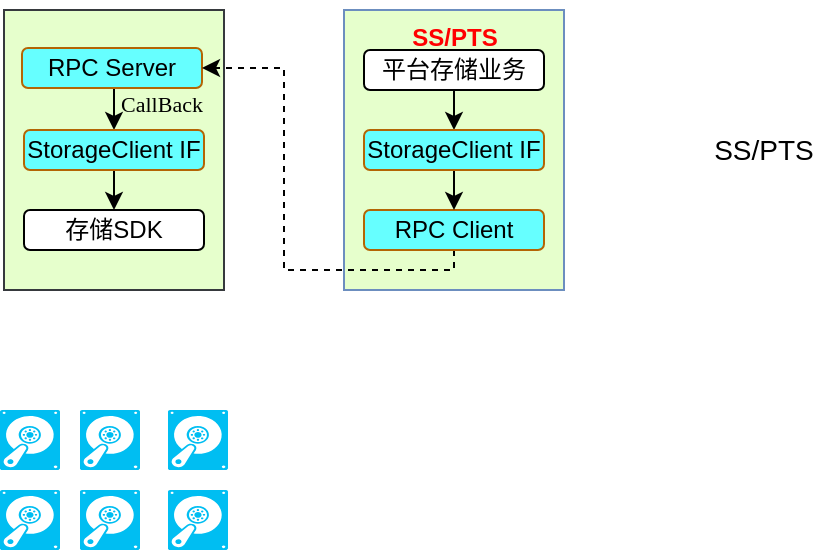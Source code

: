 <mxfile version="17.4.6" type="github">
  <diagram id="prtHgNgQTEPvFCAcTncT" name="Page-1">
    <mxGraphModel dx="708" dy="443" grid="1" gridSize="10" guides="1" tooltips="1" connect="1" arrows="1" fold="1" page="1" pageScale="1" pageWidth="827" pageHeight="1169" math="0" shadow="0">
      <root>
        <mxCell id="0" />
        <mxCell id="1" parent="0" />
        <mxCell id="SNM08cP9sdIAI4u04yiS-52" value="" style="rounded=0;whiteSpace=wrap;html=1;fillColor=#E6FFCC;strokeColor=#6c8ebf;gradientColor=none;" vertex="1" parent="1">
          <mxGeometry x="520" y="180" width="110" height="140" as="geometry" />
        </mxCell>
        <mxCell id="SNM08cP9sdIAI4u04yiS-18" value="" style="rounded=0;whiteSpace=wrap;html=1;fillColor=#E6FFCC;strokeColor=#36393d;gradientColor=none;" vertex="1" parent="1">
          <mxGeometry x="350" y="180" width="110" height="140" as="geometry" />
        </mxCell>
        <mxCell id="SNM08cP9sdIAI4u04yiS-2" value="存储SDK" style="rounded=1;whiteSpace=wrap;html=1;" vertex="1" parent="1">
          <mxGeometry x="360" y="280" width="90" height="20" as="geometry" />
        </mxCell>
        <mxCell id="SNM08cP9sdIAI4u04yiS-34" style="edgeStyle=orthogonalEdgeStyle;rounded=0;orthogonalLoop=1;jettySize=auto;html=1;exitX=0.5;exitY=1;exitDx=0;exitDy=0;entryX=0.5;entryY=0;entryDx=0;entryDy=0;fontSize=11;" edge="1" parent="1" source="SNM08cP9sdIAI4u04yiS-3" target="SNM08cP9sdIAI4u04yiS-30">
          <mxGeometry relative="1" as="geometry" />
        </mxCell>
        <mxCell id="SNM08cP9sdIAI4u04yiS-3" value="RPC Server" style="rounded=1;whiteSpace=wrap;html=1;fillColor=#66FFFF;strokeColor=#b46504;" vertex="1" parent="1">
          <mxGeometry x="359" y="199" width="90" height="20" as="geometry" />
        </mxCell>
        <mxCell id="SNM08cP9sdIAI4u04yiS-38" style="edgeStyle=orthogonalEdgeStyle;rounded=0;orthogonalLoop=1;jettySize=auto;html=1;exitX=0.5;exitY=1;exitDx=0;exitDy=0;entryX=1;entryY=0.5;entryDx=0;entryDy=0;fontSize=11;dashed=1;" edge="1" parent="1" source="SNM08cP9sdIAI4u04yiS-4" target="SNM08cP9sdIAI4u04yiS-3">
          <mxGeometry relative="1" as="geometry">
            <Array as="points">
              <mxPoint x="575" y="310" />
              <mxPoint x="490" y="310" />
              <mxPoint x="490" y="209" />
            </Array>
          </mxGeometry>
        </mxCell>
        <mxCell id="SNM08cP9sdIAI4u04yiS-4" value="RPC Client" style="rounded=1;whiteSpace=wrap;html=1;fillColor=#66FFFF;strokeColor=#b46504;" vertex="1" parent="1">
          <mxGeometry x="530" y="280" width="90" height="20" as="geometry" />
        </mxCell>
        <mxCell id="SNM08cP9sdIAI4u04yiS-16" style="edgeStyle=orthogonalEdgeStyle;rounded=0;orthogonalLoop=1;jettySize=auto;html=1;exitX=0.5;exitY=1;exitDx=0;exitDy=0;entryX=0.5;entryY=0;entryDx=0;entryDy=0;fontSize=11;" edge="1" parent="1" source="SNM08cP9sdIAI4u04yiS-10" target="SNM08cP9sdIAI4u04yiS-15">
          <mxGeometry relative="1" as="geometry" />
        </mxCell>
        <mxCell id="SNM08cP9sdIAI4u04yiS-10" value="平台存储业务" style="rounded=1;whiteSpace=wrap;html=1;" vertex="1" parent="1">
          <mxGeometry x="530" y="200" width="90" height="20" as="geometry" />
        </mxCell>
        <mxCell id="SNM08cP9sdIAI4u04yiS-35" style="edgeStyle=orthogonalEdgeStyle;rounded=0;orthogonalLoop=1;jettySize=auto;html=1;exitX=0.5;exitY=1;exitDx=0;exitDy=0;entryX=0.5;entryY=0;entryDx=0;entryDy=0;fontSize=11;" edge="1" parent="1" source="SNM08cP9sdIAI4u04yiS-15" target="SNM08cP9sdIAI4u04yiS-4">
          <mxGeometry relative="1" as="geometry" />
        </mxCell>
        <mxCell id="SNM08cP9sdIAI4u04yiS-15" value="StorageClient&amp;nbsp;IF" style="rounded=1;whiteSpace=wrap;html=1;fillColor=#66FFFF;strokeColor=#b46504;" vertex="1" parent="1">
          <mxGeometry x="530" y="240" width="90" height="20" as="geometry" />
        </mxCell>
        <mxCell id="SNM08cP9sdIAI4u04yiS-23" value="" style="verticalLabelPosition=bottom;html=1;verticalAlign=top;align=center;strokeColor=none;fillColor=#00BEF2;shape=mxgraph.azure.vhd;pointerEvents=1;" vertex="1" parent="1">
          <mxGeometry x="348" y="380" width="30" height="30" as="geometry" />
        </mxCell>
        <mxCell id="SNM08cP9sdIAI4u04yiS-24" value="" style="verticalLabelPosition=bottom;html=1;verticalAlign=top;align=center;strokeColor=none;fillColor=#00BEF2;shape=mxgraph.azure.vhd;pointerEvents=1;" vertex="1" parent="1">
          <mxGeometry x="388" y="380" width="30" height="30" as="geometry" />
        </mxCell>
        <mxCell id="SNM08cP9sdIAI4u04yiS-25" value="" style="verticalLabelPosition=bottom;html=1;verticalAlign=top;align=center;strokeColor=none;fillColor=#00BEF2;shape=mxgraph.azure.vhd;pointerEvents=1;" vertex="1" parent="1">
          <mxGeometry x="432" y="380" width="30" height="30" as="geometry" />
        </mxCell>
        <mxCell id="SNM08cP9sdIAI4u04yiS-27" value="" style="verticalLabelPosition=bottom;html=1;verticalAlign=top;align=center;strokeColor=none;fillColor=#00BEF2;shape=mxgraph.azure.vhd;pointerEvents=1;" vertex="1" parent="1">
          <mxGeometry x="348" y="420" width="30" height="30" as="geometry" />
        </mxCell>
        <mxCell id="SNM08cP9sdIAI4u04yiS-28" value="" style="verticalLabelPosition=bottom;html=1;verticalAlign=top;align=center;strokeColor=none;fillColor=#00BEF2;shape=mxgraph.azure.vhd;pointerEvents=1;" vertex="1" parent="1">
          <mxGeometry x="388" y="420" width="30" height="30" as="geometry" />
        </mxCell>
        <mxCell id="SNM08cP9sdIAI4u04yiS-29" value="" style="verticalLabelPosition=bottom;html=1;verticalAlign=top;align=center;strokeColor=none;fillColor=#00BEF2;shape=mxgraph.azure.vhd;pointerEvents=1;" vertex="1" parent="1">
          <mxGeometry x="432" y="420" width="30" height="30" as="geometry" />
        </mxCell>
        <mxCell id="SNM08cP9sdIAI4u04yiS-32" style="edgeStyle=orthogonalEdgeStyle;rounded=0;orthogonalLoop=1;jettySize=auto;html=1;exitX=0.5;exitY=1;exitDx=0;exitDy=0;entryX=0.5;entryY=0;entryDx=0;entryDy=0;fontSize=11;" edge="1" parent="1" source="SNM08cP9sdIAI4u04yiS-30" target="SNM08cP9sdIAI4u04yiS-2">
          <mxGeometry relative="1" as="geometry" />
        </mxCell>
        <mxCell id="SNM08cP9sdIAI4u04yiS-30" value="StorageClient&amp;nbsp;IF" style="rounded=1;whiteSpace=wrap;html=1;fillColor=#66FFFF;strokeColor=#b46504;" vertex="1" parent="1">
          <mxGeometry x="360" y="240" width="90" height="20" as="geometry" />
        </mxCell>
        <mxCell id="SNM08cP9sdIAI4u04yiS-40" value="&lt;font style=&quot;font-size: 12px&quot; color=&quot;#ff0000&quot;&gt;SS/PTS&lt;/font&gt;" style="text;strokeColor=none;fillColor=none;html=1;fontSize=24;fontStyle=1;verticalAlign=middle;align=center;" vertex="1" parent="1">
          <mxGeometry x="542.5" y="180" width="65" height="19" as="geometry" />
        </mxCell>
        <mxCell id="SNM08cP9sdIAI4u04yiS-48" value="SS/PTS" style="text;html=1;strokeColor=none;fillColor=none;align=center;verticalAlign=middle;whiteSpace=wrap;rounded=0;fontSize=14;" vertex="1" parent="1">
          <mxGeometry x="700" y="242.5" width="60" height="15" as="geometry" />
        </mxCell>
        <mxCell id="SNM08cP9sdIAI4u04yiS-50" value="&lt;font style=&quot;font-size: 11px&quot; face=&quot;Times New Roman&quot;&gt;CallBack&lt;/font&gt;" style="text;html=1;strokeColor=none;fillColor=none;align=center;verticalAlign=middle;whiteSpace=wrap;rounded=0;fontSize=14;" vertex="1" parent="1">
          <mxGeometry x="404" y="221" width="50" height="10" as="geometry" />
        </mxCell>
      </root>
    </mxGraphModel>
  </diagram>
</mxfile>
